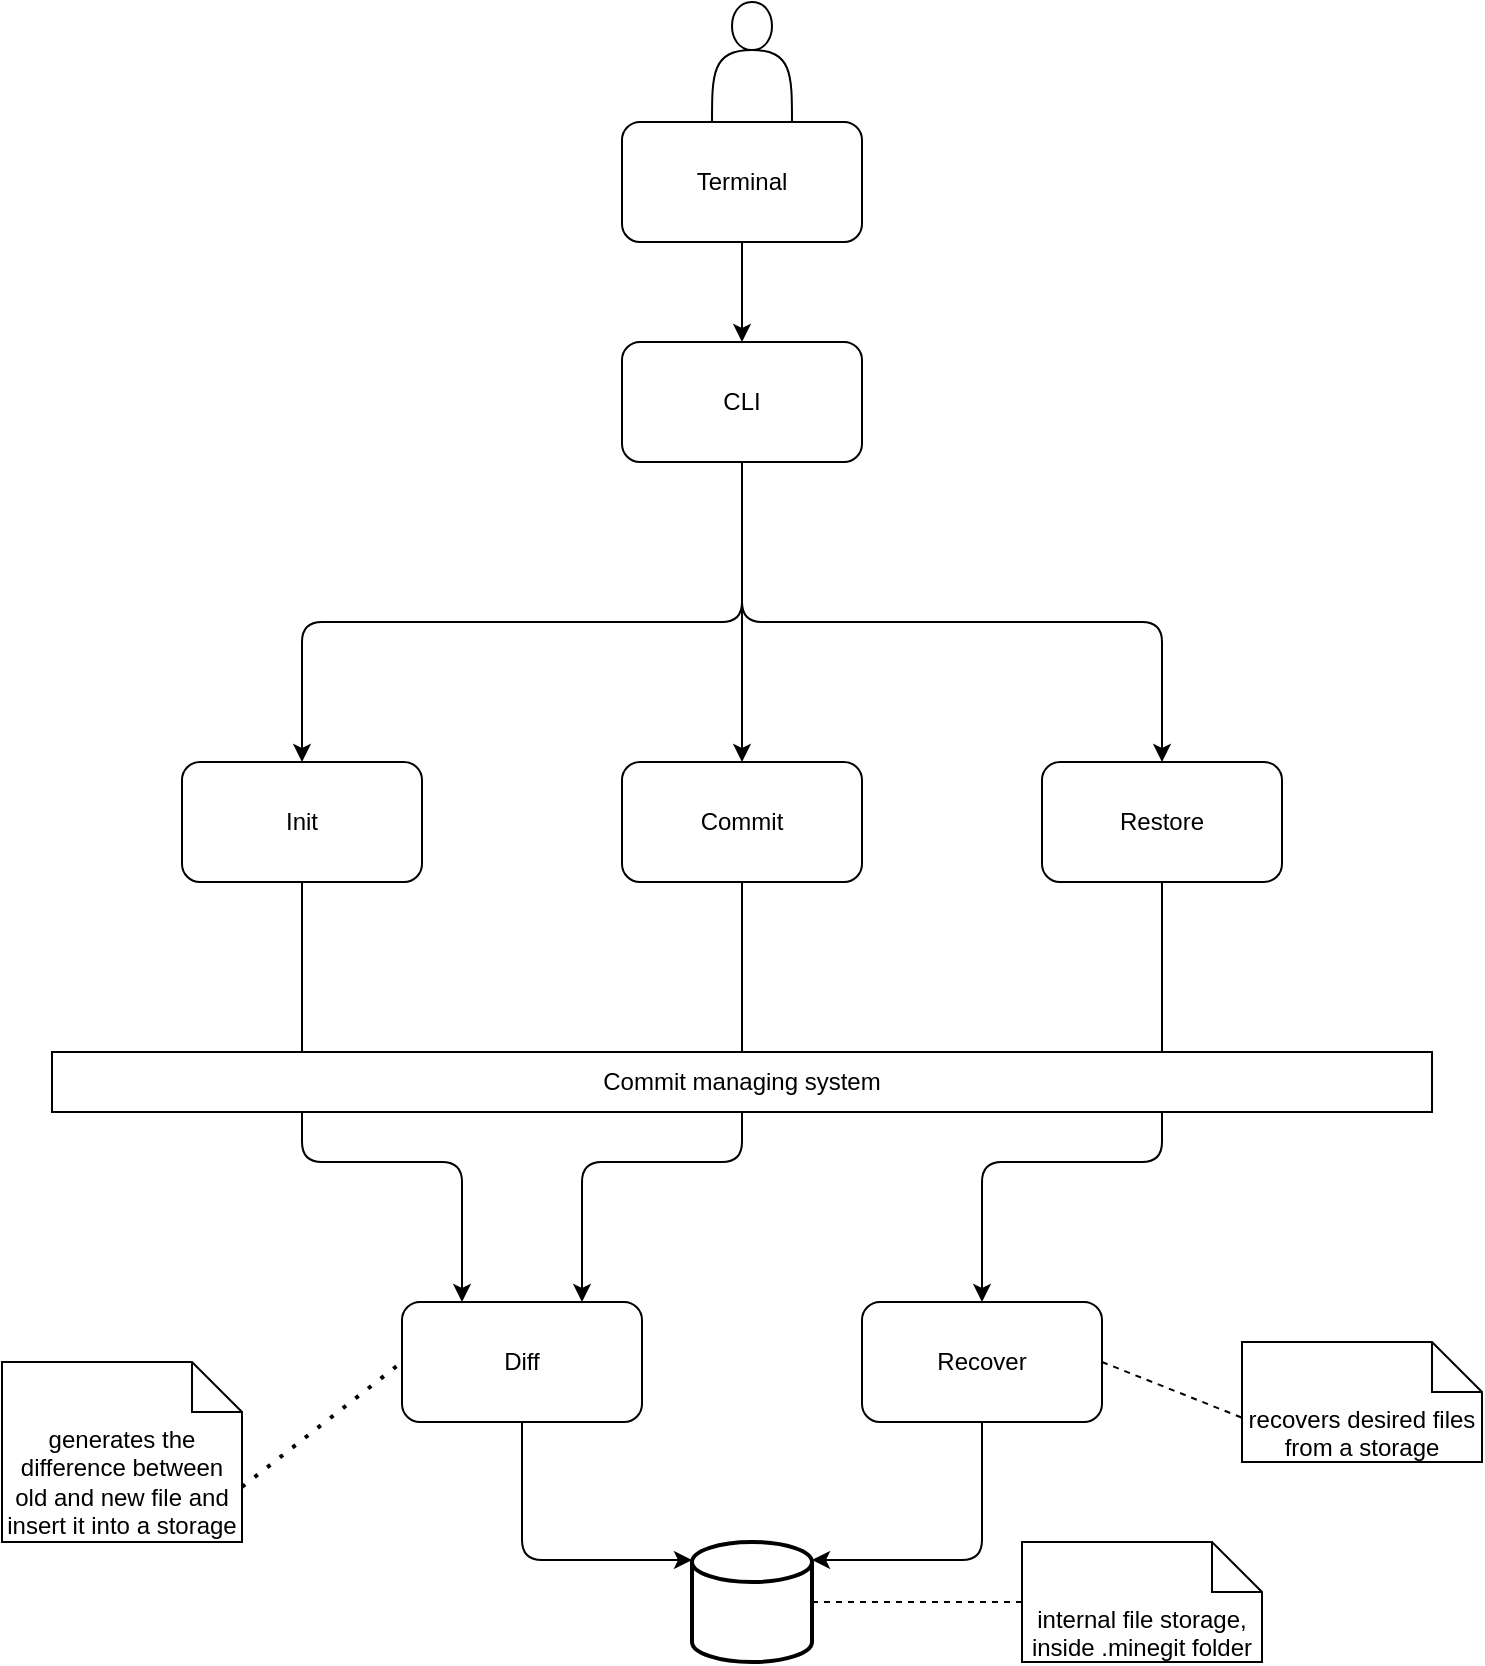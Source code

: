 <mxfile>
    <diagram id="o5qJdYM4tgnRQdaS9-IM" name="Page-1">
        <mxGraphModel dx="989" dy="873" grid="1" gridSize="10" guides="1" tooltips="1" connect="1" arrows="1" fold="1" page="1" pageScale="1" pageWidth="850" pageHeight="1100" math="0" shadow="0">
            <root>
                <mxCell id="0"/>
                <mxCell id="1" parent="0"/>
                <mxCell id="2" value="Terminal" style="rounded=1;whiteSpace=wrap;html=1;" vertex="1" parent="1">
                    <mxGeometry x="340" y="70" width="120" height="60" as="geometry"/>
                </mxCell>
                <mxCell id="3" value="" style="endArrow=classic;html=1;exitX=0.5;exitY=1;exitDx=0;exitDy=0;" edge="1" parent="1" source="2">
                    <mxGeometry width="50" height="50" relative="1" as="geometry">
                        <mxPoint x="410" y="380" as="sourcePoint"/>
                        <mxPoint x="400" y="180" as="targetPoint"/>
                    </mxGeometry>
                </mxCell>
                <mxCell id="4" value="CLI" style="rounded=1;whiteSpace=wrap;html=1;" vertex="1" parent="1">
                    <mxGeometry x="340" y="180" width="120" height="60" as="geometry"/>
                </mxCell>
                <mxCell id="5" value="" style="shape=actor;whiteSpace=wrap;html=1;" vertex="1" parent="1">
                    <mxGeometry x="385" y="10" width="40" height="60" as="geometry"/>
                </mxCell>
                <mxCell id="6" value="" style="strokeWidth=2;html=1;shape=mxgraph.flowchart.database;whiteSpace=wrap;" vertex="1" parent="1">
                    <mxGeometry x="375" y="780" width="60" height="60" as="geometry"/>
                </mxCell>
                <mxCell id="12" value="internal file storage, inside .minegit folder" style="shape=note2;boundedLbl=1;whiteSpace=wrap;html=1;size=25;verticalAlign=top;align=center;" vertex="1" parent="1">
                    <mxGeometry x="540" y="780" width="120" height="60" as="geometry"/>
                </mxCell>
                <mxCell id="14" value="Recover" style="rounded=1;whiteSpace=wrap;html=1;" vertex="1" parent="1">
                    <mxGeometry x="460" y="660" width="120" height="60" as="geometry"/>
                </mxCell>
                <mxCell id="15" value="" style="endArrow=classic;html=1;exitX=0.5;exitY=1;exitDx=0;exitDy=0;entryX=1;entryY=0.15;entryDx=0;entryDy=0;entryPerimeter=0;" edge="1" parent="1" source="14" target="6">
                    <mxGeometry width="50" height="50" relative="1" as="geometry">
                        <mxPoint x="535" y="820" as="sourcePoint"/>
                        <mxPoint x="585" y="770" as="targetPoint"/>
                        <Array as="points">
                            <mxPoint x="520" y="789"/>
                        </Array>
                    </mxGeometry>
                </mxCell>
                <mxCell id="16" value="Commit" style="rounded=1;whiteSpace=wrap;html=1;" vertex="1" parent="1">
                    <mxGeometry x="340" y="390" width="120" height="60" as="geometry"/>
                </mxCell>
                <mxCell id="17" value="Restore" style="rounded=1;whiteSpace=wrap;html=1;" vertex="1" parent="1">
                    <mxGeometry x="550" y="390" width="120" height="60" as="geometry"/>
                </mxCell>
                <mxCell id="18" value="" style="endArrow=classic;html=1;exitX=0.5;exitY=1;exitDx=0;exitDy=0;entryX=0.5;entryY=0;entryDx=0;entryDy=0;" edge="1" parent="1" source="4" target="16">
                    <mxGeometry width="50" height="50" relative="1" as="geometry">
                        <mxPoint x="360" y="420" as="sourcePoint"/>
                        <mxPoint x="410" y="370" as="targetPoint"/>
                        <Array as="points">
                            <mxPoint x="400" y="320"/>
                        </Array>
                    </mxGeometry>
                </mxCell>
                <mxCell id="19" value="" style="endArrow=classic;html=1;exitX=0.5;exitY=1;exitDx=0;exitDy=0;entryX=0.5;entryY=0;entryDx=0;entryDy=0;" edge="1" parent="1" source="4" target="17">
                    <mxGeometry width="50" height="50" relative="1" as="geometry">
                        <mxPoint x="360" y="420" as="sourcePoint"/>
                        <mxPoint x="410" y="370" as="targetPoint"/>
                        <Array as="points">
                            <mxPoint x="400" y="320"/>
                            <mxPoint x="510" y="320"/>
                            <mxPoint x="580" y="320"/>
                            <mxPoint x="610" y="320"/>
                        </Array>
                    </mxGeometry>
                </mxCell>
                <mxCell id="20" value="Diff" style="rounded=1;whiteSpace=wrap;html=1;" vertex="1" parent="1">
                    <mxGeometry x="230" y="660" width="120" height="60" as="geometry"/>
                </mxCell>
                <mxCell id="21" value="" style="endArrow=classic;html=1;exitX=0.5;exitY=1;exitDx=0;exitDy=0;entryX=0;entryY=0.15;entryDx=0;entryDy=0;entryPerimeter=0;" edge="1" parent="1" source="20" target="6">
                    <mxGeometry width="50" height="50" relative="1" as="geometry">
                        <mxPoint x="350" y="680" as="sourcePoint"/>
                        <mxPoint x="400" y="630" as="targetPoint"/>
                        <Array as="points">
                            <mxPoint x="290" y="789"/>
                        </Array>
                    </mxGeometry>
                </mxCell>
                <mxCell id="23" value="generates the difference between old and new file and insert it into a storage" style="shape=note2;boundedLbl=1;whiteSpace=wrap;html=1;size=25;verticalAlign=top;align=center;" vertex="1" parent="1">
                    <mxGeometry x="30" y="690" width="120" height="90" as="geometry"/>
                </mxCell>
                <mxCell id="24" value="" style="endArrow=none;dashed=1;html=1;dashPattern=1 3;strokeWidth=2;exitX=0;exitY=0;exitDx=120;exitDy=62.5;exitPerimeter=0;entryX=0;entryY=0.5;entryDx=0;entryDy=0;" edge="1" parent="1" source="23" target="20">
                    <mxGeometry width="50" height="50" relative="1" as="geometry">
                        <mxPoint x="390" y="680" as="sourcePoint"/>
                        <mxPoint x="440" y="630" as="targetPoint"/>
                    </mxGeometry>
                </mxCell>
                <mxCell id="25" value="" style="endArrow=none;dashed=1;html=1;entryX=0;entryY=0.5;entryDx=0;entryDy=0;entryPerimeter=0;exitX=1;exitY=0.5;exitDx=0;exitDy=0;exitPerimeter=0;" edge="1" parent="1" source="6" target="12">
                    <mxGeometry width="50" height="50" relative="1" as="geometry">
                        <mxPoint x="370" y="680" as="sourcePoint"/>
                        <mxPoint x="420" y="630" as="targetPoint"/>
                    </mxGeometry>
                </mxCell>
                <mxCell id="26" value="recovers desired files from a storage" style="shape=note2;boundedLbl=1;whiteSpace=wrap;html=1;size=25;verticalAlign=top;align=center;" vertex="1" parent="1">
                    <mxGeometry x="650" y="680" width="120" height="60" as="geometry"/>
                </mxCell>
                <mxCell id="27" value="" style="endArrow=none;dashed=1;html=1;entryX=0.009;entryY=0.638;entryDx=0;entryDy=0;entryPerimeter=0;exitX=1;exitY=0.5;exitDx=0;exitDy=0;" edge="1" parent="1" source="14" target="26">
                    <mxGeometry width="50" height="50" relative="1" as="geometry">
                        <mxPoint x="390" y="590" as="sourcePoint"/>
                        <mxPoint x="440" y="540" as="targetPoint"/>
                    </mxGeometry>
                </mxCell>
                <mxCell id="28" value="Init" style="rounded=1;whiteSpace=wrap;html=1;" vertex="1" parent="1">
                    <mxGeometry x="120" y="390" width="120" height="60" as="geometry"/>
                </mxCell>
                <mxCell id="29" value="" style="endArrow=classic;html=1;exitX=0.5;exitY=1;exitDx=0;exitDy=0;entryX=0.5;entryY=0;entryDx=0;entryDy=0;" edge="1" parent="1" source="4" target="28">
                    <mxGeometry width="50" height="50" relative="1" as="geometry">
                        <mxPoint x="400" y="510" as="sourcePoint"/>
                        <mxPoint x="450" y="460" as="targetPoint"/>
                        <Array as="points">
                            <mxPoint x="400" y="320"/>
                            <mxPoint x="180" y="320"/>
                        </Array>
                    </mxGeometry>
                </mxCell>
                <mxCell id="30" value="" style="endArrow=classic;html=1;exitX=0.5;exitY=1;exitDx=0;exitDy=0;entryX=0.5;entryY=0;entryDx=0;entryDy=0;" edge="1" parent="1" source="17" target="14">
                    <mxGeometry width="50" height="50" relative="1" as="geometry">
                        <mxPoint x="380" y="590" as="sourcePoint"/>
                        <mxPoint x="430" y="540" as="targetPoint"/>
                        <Array as="points">
                            <mxPoint x="610" y="590"/>
                            <mxPoint x="520" y="590"/>
                        </Array>
                    </mxGeometry>
                </mxCell>
                <mxCell id="31" value="" style="endArrow=classic;html=1;exitX=0.5;exitY=1;exitDx=0;exitDy=0;entryX=0.25;entryY=0;entryDx=0;entryDy=0;" edge="1" parent="1" source="28" target="20">
                    <mxGeometry width="50" height="50" relative="1" as="geometry">
                        <mxPoint x="300" y="590" as="sourcePoint"/>
                        <mxPoint x="350" y="540" as="targetPoint"/>
                        <Array as="points">
                            <mxPoint x="180" y="590"/>
                            <mxPoint x="260" y="590"/>
                        </Array>
                    </mxGeometry>
                </mxCell>
                <mxCell id="32" value="" style="endArrow=classic;html=1;exitX=0.5;exitY=1;exitDx=0;exitDy=0;entryX=0.75;entryY=0;entryDx=0;entryDy=0;" edge="1" parent="1" source="16" target="20">
                    <mxGeometry width="50" height="50" relative="1" as="geometry">
                        <mxPoint x="300" y="590" as="sourcePoint"/>
                        <mxPoint x="350" y="540" as="targetPoint"/>
                        <Array as="points">
                            <mxPoint x="400" y="590"/>
                            <mxPoint x="320" y="590"/>
                        </Array>
                    </mxGeometry>
                </mxCell>
                <mxCell id="33" value="Commit managing system" style="rounded=0;whiteSpace=wrap;html=1;" vertex="1" parent="1">
                    <mxGeometry x="55" y="535" width="690" height="30" as="geometry"/>
                </mxCell>
            </root>
        </mxGraphModel>
    </diagram>
</mxfile>